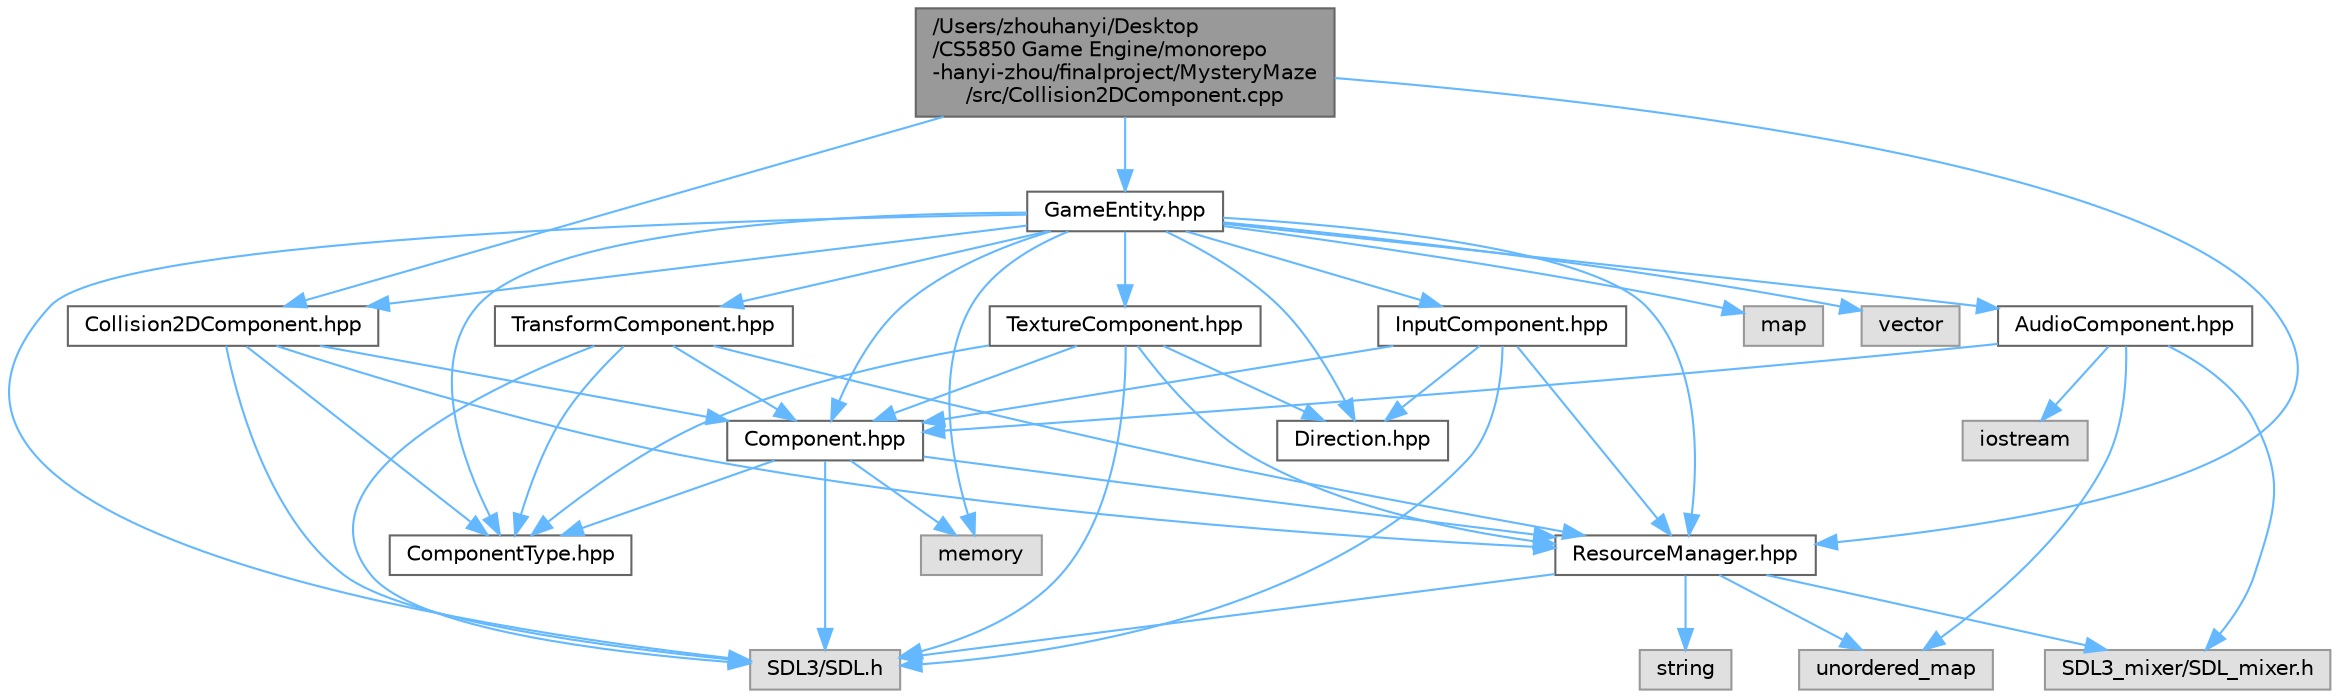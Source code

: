 digraph "/Users/zhouhanyi/Desktop/CS5850 Game Engine/monorepo-hanyi-zhou/finalproject/MysteryMaze/src/Collision2DComponent.cpp"
{
 // LATEX_PDF_SIZE
  bgcolor="transparent";
  edge [fontname=Helvetica,fontsize=10,labelfontname=Helvetica,labelfontsize=10];
  node [fontname=Helvetica,fontsize=10,shape=box,height=0.2,width=0.4];
  Node1 [id="Node000001",label="/Users/zhouhanyi/Desktop\l/CS5850 Game Engine/monorepo\l-hanyi-zhou/finalproject/MysteryMaze\l/src/Collision2DComponent.cpp",height=0.2,width=0.4,color="gray40", fillcolor="grey60", style="filled", fontcolor="black",tooltip=" "];
  Node1 -> Node2 [id="edge1_Node000001_Node000002",color="steelblue1",style="solid",tooltip=" "];
  Node2 [id="Node000002",label="Collision2DComponent.hpp",height=0.2,width=0.4,color="grey40", fillcolor="white", style="filled",URL="$_collision2_d_component_8hpp.html",tooltip=" "];
  Node2 -> Node3 [id="edge2_Node000002_Node000003",color="steelblue1",style="solid",tooltip=" "];
  Node3 [id="Node000003",label="SDL3/SDL.h",height=0.2,width=0.4,color="grey60", fillcolor="#E0E0E0", style="filled",tooltip=" "];
  Node2 -> Node4 [id="edge3_Node000002_Node000004",color="steelblue1",style="solid",tooltip=" "];
  Node4 [id="Node000004",label="Component.hpp",height=0.2,width=0.4,color="grey40", fillcolor="white", style="filled",URL="$_component_8hpp.html",tooltip=" "];
  Node4 -> Node3 [id="edge4_Node000004_Node000003",color="steelblue1",style="solid",tooltip=" "];
  Node4 -> Node5 [id="edge5_Node000004_Node000005",color="steelblue1",style="solid",tooltip=" "];
  Node5 [id="Node000005",label="memory",height=0.2,width=0.4,color="grey60", fillcolor="#E0E0E0", style="filled",tooltip=" "];
  Node4 -> Node6 [id="edge6_Node000004_Node000006",color="steelblue1",style="solid",tooltip=" "];
  Node6 [id="Node000006",label="ComponentType.hpp",height=0.2,width=0.4,color="grey40", fillcolor="white", style="filled",URL="$_component_type_8hpp.html",tooltip=" "];
  Node4 -> Node7 [id="edge7_Node000004_Node000007",color="steelblue1",style="solid",tooltip=" "];
  Node7 [id="Node000007",label="ResourceManager.hpp",height=0.2,width=0.4,color="grey40", fillcolor="white", style="filled",URL="$_resource_manager_8hpp.html",tooltip=" "];
  Node7 -> Node3 [id="edge8_Node000007_Node000003",color="steelblue1",style="solid",tooltip=" "];
  Node7 -> Node8 [id="edge9_Node000007_Node000008",color="steelblue1",style="solid",tooltip=" "];
  Node8 [id="Node000008",label="SDL3_mixer/SDL_mixer.h",height=0.2,width=0.4,color="grey60", fillcolor="#E0E0E0", style="filled",tooltip=" "];
  Node7 -> Node9 [id="edge10_Node000007_Node000009",color="steelblue1",style="solid",tooltip=" "];
  Node9 [id="Node000009",label="string",height=0.2,width=0.4,color="grey60", fillcolor="#E0E0E0", style="filled",tooltip=" "];
  Node7 -> Node10 [id="edge11_Node000007_Node000010",color="steelblue1",style="solid",tooltip=" "];
  Node10 [id="Node000010",label="unordered_map",height=0.2,width=0.4,color="grey60", fillcolor="#E0E0E0", style="filled",tooltip=" "];
  Node2 -> Node6 [id="edge12_Node000002_Node000006",color="steelblue1",style="solid",tooltip=" "];
  Node2 -> Node7 [id="edge13_Node000002_Node000007",color="steelblue1",style="solid",tooltip=" "];
  Node1 -> Node11 [id="edge14_Node000001_Node000011",color="steelblue1",style="solid",tooltip=" "];
  Node11 [id="Node000011",label="GameEntity.hpp",height=0.2,width=0.4,color="grey40", fillcolor="white", style="filled",URL="$_game_entity_8hpp.html",tooltip=" "];
  Node11 -> Node3 [id="edge15_Node000011_Node000003",color="steelblue1",style="solid",tooltip=" "];
  Node11 -> Node12 [id="edge16_Node000011_Node000012",color="steelblue1",style="solid",tooltip=" "];
  Node12 [id="Node000012",label="map",height=0.2,width=0.4,color="grey60", fillcolor="#E0E0E0", style="filled",tooltip=" "];
  Node11 -> Node5 [id="edge17_Node000011_Node000005",color="steelblue1",style="solid",tooltip=" "];
  Node11 -> Node13 [id="edge18_Node000011_Node000013",color="steelblue1",style="solid",tooltip=" "];
  Node13 [id="Node000013",label="vector",height=0.2,width=0.4,color="grey60", fillcolor="#E0E0E0", style="filled",tooltip=" "];
  Node11 -> Node14 [id="edge19_Node000011_Node000014",color="steelblue1",style="solid",tooltip=" "];
  Node14 [id="Node000014",label="AudioComponent.hpp",height=0.2,width=0.4,color="grey40", fillcolor="white", style="filled",URL="$_audio_component_8hpp.html",tooltip=" "];
  Node14 -> Node8 [id="edge20_Node000014_Node000008",color="steelblue1",style="solid",tooltip=" "];
  Node14 -> Node15 [id="edge21_Node000014_Node000015",color="steelblue1",style="solid",tooltip=" "];
  Node15 [id="Node000015",label="iostream",height=0.2,width=0.4,color="grey60", fillcolor="#E0E0E0", style="filled",tooltip=" "];
  Node14 -> Node10 [id="edge22_Node000014_Node000010",color="steelblue1",style="solid",tooltip=" "];
  Node14 -> Node4 [id="edge23_Node000014_Node000004",color="steelblue1",style="solid",tooltip=" "];
  Node11 -> Node2 [id="edge24_Node000011_Node000002",color="steelblue1",style="solid",tooltip=" "];
  Node11 -> Node4 [id="edge25_Node000011_Node000004",color="steelblue1",style="solid",tooltip=" "];
  Node11 -> Node6 [id="edge26_Node000011_Node000006",color="steelblue1",style="solid",tooltip=" "];
  Node11 -> Node16 [id="edge27_Node000011_Node000016",color="steelblue1",style="solid",tooltip=" "];
  Node16 [id="Node000016",label="Direction.hpp",height=0.2,width=0.4,color="grey40", fillcolor="white", style="filled",URL="$_direction_8hpp.html",tooltip=" "];
  Node11 -> Node17 [id="edge28_Node000011_Node000017",color="steelblue1",style="solid",tooltip=" "];
  Node17 [id="Node000017",label="InputComponent.hpp",height=0.2,width=0.4,color="grey40", fillcolor="white", style="filled",URL="$_input_component_8hpp.html",tooltip=" "];
  Node17 -> Node3 [id="edge29_Node000017_Node000003",color="steelblue1",style="solid",tooltip=" "];
  Node17 -> Node4 [id="edge30_Node000017_Node000004",color="steelblue1",style="solid",tooltip=" "];
  Node17 -> Node16 [id="edge31_Node000017_Node000016",color="steelblue1",style="solid",tooltip=" "];
  Node17 -> Node7 [id="edge32_Node000017_Node000007",color="steelblue1",style="solid",tooltip=" "];
  Node11 -> Node7 [id="edge33_Node000011_Node000007",color="steelblue1",style="solid",tooltip=" "];
  Node11 -> Node18 [id="edge34_Node000011_Node000018",color="steelblue1",style="solid",tooltip=" "];
  Node18 [id="Node000018",label="TextureComponent.hpp",height=0.2,width=0.4,color="grey40", fillcolor="white", style="filled",URL="$_texture_component_8hpp.html",tooltip=" "];
  Node18 -> Node3 [id="edge35_Node000018_Node000003",color="steelblue1",style="solid",tooltip=" "];
  Node18 -> Node4 [id="edge36_Node000018_Node000004",color="steelblue1",style="solid",tooltip=" "];
  Node18 -> Node6 [id="edge37_Node000018_Node000006",color="steelblue1",style="solid",tooltip=" "];
  Node18 -> Node16 [id="edge38_Node000018_Node000016",color="steelblue1",style="solid",tooltip=" "];
  Node18 -> Node7 [id="edge39_Node000018_Node000007",color="steelblue1",style="solid",tooltip=" "];
  Node11 -> Node19 [id="edge40_Node000011_Node000019",color="steelblue1",style="solid",tooltip=" "];
  Node19 [id="Node000019",label="TransformComponent.hpp",height=0.2,width=0.4,color="grey40", fillcolor="white", style="filled",URL="$_transform_component_8hpp.html",tooltip=" "];
  Node19 -> Node3 [id="edge41_Node000019_Node000003",color="steelblue1",style="solid",tooltip=" "];
  Node19 -> Node4 [id="edge42_Node000019_Node000004",color="steelblue1",style="solid",tooltip=" "];
  Node19 -> Node6 [id="edge43_Node000019_Node000006",color="steelblue1",style="solid",tooltip=" "];
  Node19 -> Node7 [id="edge44_Node000019_Node000007",color="steelblue1",style="solid",tooltip=" "];
  Node1 -> Node7 [id="edge45_Node000001_Node000007",color="steelblue1",style="solid",tooltip=" "];
}
